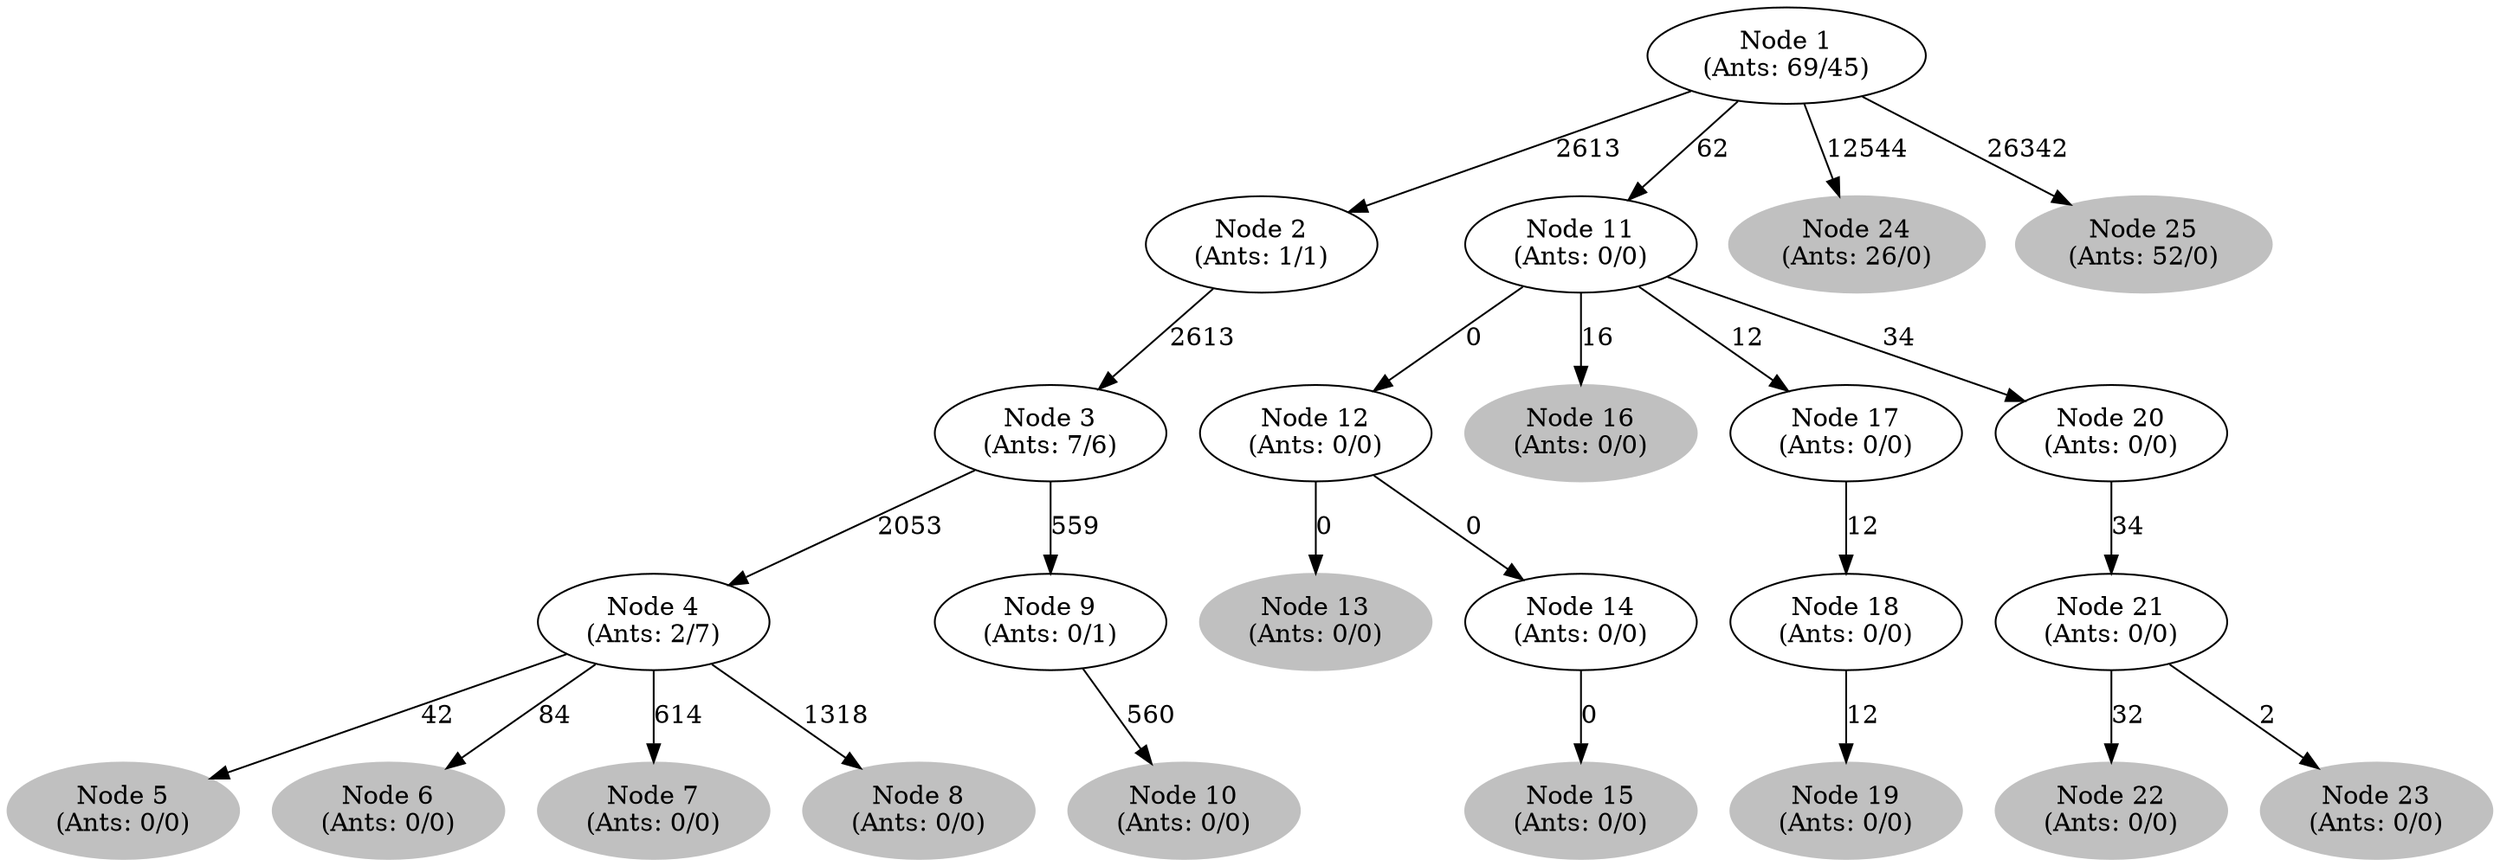 digraph G {
	
	 "Node 1\n(Ants: 69/45)" -> "Node 2\n(Ants: 1/1)" [label=2613];
	 "Node 2\n(Ants: 1/1)" -> "Node 3\n(Ants: 7/6)" [label=2613];
	 "Node 3\n(Ants: 7/6)" -> "Node 4\n(Ants: 2/7)" [label=2053];
	 "Node 5\n(Ants: 0/0)" [style=filled,color="gray"];
	"Node 4\n(Ants: 2/7)" -> "Node 5\n(Ants: 0/0)" [label=42];
	 "Node 6\n(Ants: 0/0)" [style=filled,color="gray"];
	"Node 4\n(Ants: 2/7)" -> "Node 6\n(Ants: 0/0)" [label=84];
	 "Node 7\n(Ants: 0/0)" [style=filled,color="gray"];
	"Node 4\n(Ants: 2/7)" -> "Node 7\n(Ants: 0/0)" [label=614];
	 "Node 8\n(Ants: 0/0)" [style=filled,color="gray"];
	"Node 4\n(Ants: 2/7)" -> "Node 8\n(Ants: 0/0)" [label=1318];
	 "Node 3\n(Ants: 7/6)" -> "Node 9\n(Ants: 0/1)" [label=559];
	 "Node 10\n(Ants: 0/0)" [style=filled,color="gray"];
	"Node 9\n(Ants: 0/1)" -> "Node 10\n(Ants: 0/0)" [label=560];
	 "Node 1\n(Ants: 69/45)" -> "Node 11\n(Ants: 0/0)" [label=62];
	 "Node 11\n(Ants: 0/0)" -> "Node 12\n(Ants: 0/0)" [label=0];
	 "Node 13\n(Ants: 0/0)" [style=filled,color="gray"];
	"Node 12\n(Ants: 0/0)" -> "Node 13\n(Ants: 0/0)" [label=0];
	 "Node 12\n(Ants: 0/0)" -> "Node 14\n(Ants: 0/0)" [label=0];
	 "Node 15\n(Ants: 0/0)" [style=filled,color="gray"];
	"Node 14\n(Ants: 0/0)" -> "Node 15\n(Ants: 0/0)" [label=0];
	 "Node 16\n(Ants: 0/0)" [style=filled,color="gray"];
	"Node 11\n(Ants: 0/0)" -> "Node 16\n(Ants: 0/0)" [label=16];
	 "Node 11\n(Ants: 0/0)" -> "Node 17\n(Ants: 0/0)" [label=12];
	 "Node 17\n(Ants: 0/0)" -> "Node 18\n(Ants: 0/0)" [label=12];
	 "Node 19\n(Ants: 0/0)" [style=filled,color="gray"];
	"Node 18\n(Ants: 0/0)" -> "Node 19\n(Ants: 0/0)" [label=12];
	 "Node 11\n(Ants: 0/0)" -> "Node 20\n(Ants: 0/0)" [label=34];
	 "Node 20\n(Ants: 0/0)" -> "Node 21\n(Ants: 0/0)" [label=34];
	 "Node 22\n(Ants: 0/0)" [style=filled,color="gray"];
	"Node 21\n(Ants: 0/0)" -> "Node 22\n(Ants: 0/0)" [label=32];
	 "Node 23\n(Ants: 0/0)" [style=filled,color="gray"];
	"Node 21\n(Ants: 0/0)" -> "Node 23\n(Ants: 0/0)" [label=2];
	 "Node 24\n(Ants: 26/0)" [style=filled,color="gray"];
	"Node 1\n(Ants: 69/45)" -> "Node 24\n(Ants: 26/0)" [label=12544];
	 "Node 25\n(Ants: 52/0)" [style=filled,color="gray"];
	"Node 1\n(Ants: 69/45)" -> "Node 25\n(Ants: 52/0)" [label=26342];
	 
}
